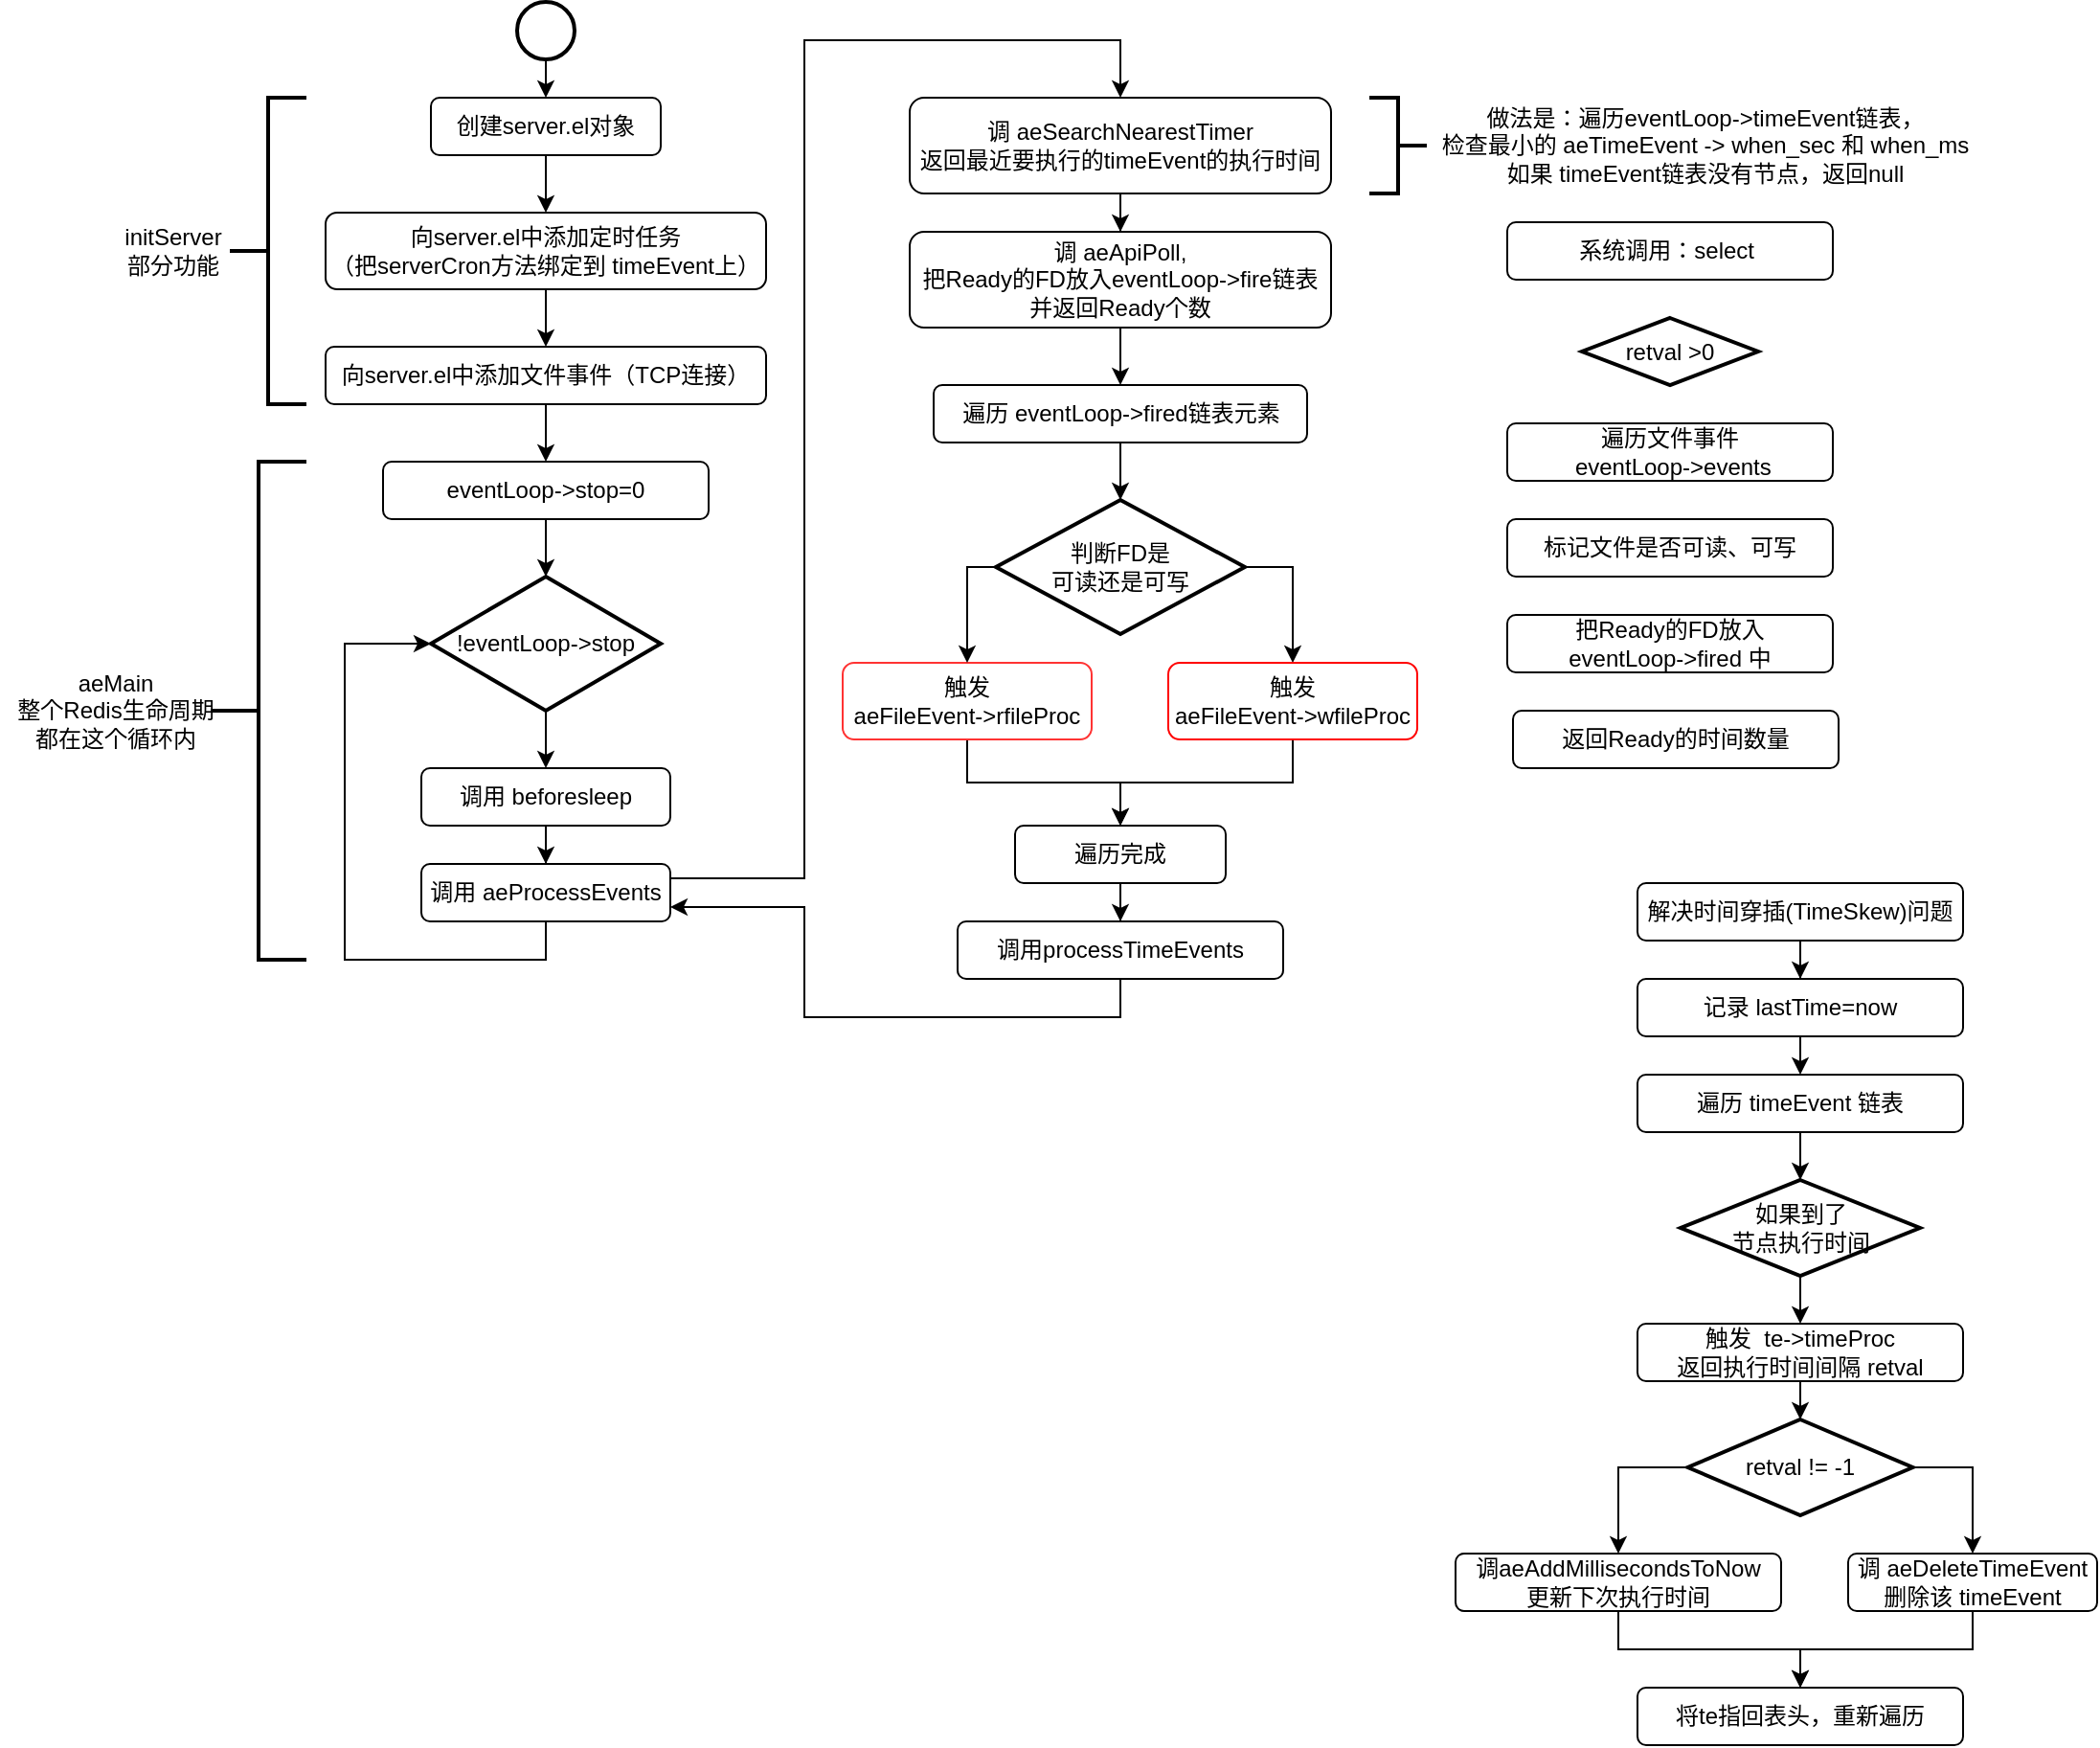 <mxfile version="13.6.5" type="github">
  <diagram id="8vdtSeNukARw49CFrAyH" name="Page-1">
    <mxGraphModel dx="2249" dy="905" grid="1" gridSize="10" guides="1" tooltips="1" connect="1" arrows="1" fold="1" page="1" pageScale="1" pageWidth="827" pageHeight="1169" math="0" shadow="0">
      <root>
        <mxCell id="0" />
        <mxCell id="1" parent="0" />
        <mxCell id="KVBUYIjwvQeicDJQ01_f-8" style="edgeStyle=orthogonalEdgeStyle;rounded=0;orthogonalLoop=1;jettySize=auto;html=1;exitX=0.5;exitY=1;exitDx=0;exitDy=0;entryX=0.5;entryY=0;entryDx=0;entryDy=0;" edge="1" parent="1" source="86KxqrbWE0M6q4CwEYs0-1" target="KVBUYIjwvQeicDJQ01_f-3">
          <mxGeometry relative="1" as="geometry" />
        </mxCell>
        <mxCell id="86KxqrbWE0M6q4CwEYs0-1" value="创建server.el对象" style="rounded=1;whiteSpace=wrap;html=1;" parent="1" vertex="1">
          <mxGeometry x="95" y="90" width="120" height="30" as="geometry" />
        </mxCell>
        <mxCell id="KVBUYIjwvQeicDJQ01_f-9" style="edgeStyle=orthogonalEdgeStyle;rounded=0;orthogonalLoop=1;jettySize=auto;html=1;exitX=0.5;exitY=1;exitDx=0;exitDy=0;exitPerimeter=0;entryX=0.5;entryY=0;entryDx=0;entryDy=0;" edge="1" parent="1" source="KVBUYIjwvQeicDJQ01_f-2" target="86KxqrbWE0M6q4CwEYs0-1">
          <mxGeometry relative="1" as="geometry" />
        </mxCell>
        <mxCell id="KVBUYIjwvQeicDJQ01_f-2" value="" style="strokeWidth=2;html=1;shape=mxgraph.flowchart.start_1;whiteSpace=wrap;" vertex="1" parent="1">
          <mxGeometry x="140" y="40" width="30" height="30" as="geometry" />
        </mxCell>
        <mxCell id="KVBUYIjwvQeicDJQ01_f-5" value="" style="edgeStyle=orthogonalEdgeStyle;rounded=0;orthogonalLoop=1;jettySize=auto;html=1;" edge="1" parent="1" source="KVBUYIjwvQeicDJQ01_f-3" target="KVBUYIjwvQeicDJQ01_f-4">
          <mxGeometry relative="1" as="geometry" />
        </mxCell>
        <mxCell id="KVBUYIjwvQeicDJQ01_f-3" value="向server.el中添加定时任务&lt;br&gt;（把serverCron方法绑定到 timeEvent上）" style="rounded=1;whiteSpace=wrap;html=1;" vertex="1" parent="1">
          <mxGeometry x="40" y="150" width="230" height="40" as="geometry" />
        </mxCell>
        <mxCell id="KVBUYIjwvQeicDJQ01_f-19" value="" style="edgeStyle=orthogonalEdgeStyle;rounded=0;orthogonalLoop=1;jettySize=auto;html=1;" edge="1" parent="1" source="KVBUYIjwvQeicDJQ01_f-4" target="KVBUYIjwvQeicDJQ01_f-18">
          <mxGeometry relative="1" as="geometry" />
        </mxCell>
        <mxCell id="KVBUYIjwvQeicDJQ01_f-4" value="向server.el中添加文件事件（TCP连接）" style="rounded=1;whiteSpace=wrap;html=1;" vertex="1" parent="1">
          <mxGeometry x="40" y="220" width="230" height="30" as="geometry" />
        </mxCell>
        <mxCell id="KVBUYIjwvQeicDJQ01_f-11" value="" style="strokeWidth=2;html=1;shape=mxgraph.flowchart.annotation_2;align=left;labelPosition=right;pointerEvents=1;" vertex="1" parent="1">
          <mxGeometry x="-10" y="90" width="40" height="160" as="geometry" />
        </mxCell>
        <mxCell id="KVBUYIjwvQeicDJQ01_f-13" value="initServer&lt;br&gt;部分功能" style="text;html=1;align=center;verticalAlign=middle;resizable=0;points=[];autosize=1;" vertex="1" parent="1">
          <mxGeometry x="-75" y="155" width="70" height="30" as="geometry" />
        </mxCell>
        <mxCell id="KVBUYIjwvQeicDJQ01_f-24" value="" style="edgeStyle=orthogonalEdgeStyle;rounded=0;orthogonalLoop=1;jettySize=auto;html=1;" edge="1" parent="1" source="KVBUYIjwvQeicDJQ01_f-14" target="KVBUYIjwvQeicDJQ01_f-23">
          <mxGeometry relative="1" as="geometry" />
        </mxCell>
        <mxCell id="KVBUYIjwvQeicDJQ01_f-14" value="!eventLoop-&amp;gt;stop" style="strokeWidth=2;html=1;shape=mxgraph.flowchart.decision;whiteSpace=wrap;" vertex="1" parent="1">
          <mxGeometry x="95" y="340" width="120" height="70" as="geometry" />
        </mxCell>
        <mxCell id="KVBUYIjwvQeicDJQ01_f-20" value="" style="edgeStyle=orthogonalEdgeStyle;rounded=0;orthogonalLoop=1;jettySize=auto;html=1;" edge="1" parent="1" source="KVBUYIjwvQeicDJQ01_f-18" target="KVBUYIjwvQeicDJQ01_f-14">
          <mxGeometry relative="1" as="geometry" />
        </mxCell>
        <mxCell id="KVBUYIjwvQeicDJQ01_f-18" value="eventLoop-&amp;gt;stop=0" style="rounded=1;whiteSpace=wrap;html=1;" vertex="1" parent="1">
          <mxGeometry x="70" y="280" width="170" height="30" as="geometry" />
        </mxCell>
        <mxCell id="KVBUYIjwvQeicDJQ01_f-26" style="edgeStyle=orthogonalEdgeStyle;rounded=0;orthogonalLoop=1;jettySize=auto;html=1;exitX=0.5;exitY=1;exitDx=0;exitDy=0;entryX=0;entryY=0.5;entryDx=0;entryDy=0;entryPerimeter=0;" edge="1" parent="1" source="KVBUYIjwvQeicDJQ01_f-21" target="KVBUYIjwvQeicDJQ01_f-14">
          <mxGeometry relative="1" as="geometry">
            <Array as="points">
              <mxPoint x="155" y="540" />
              <mxPoint x="50" y="540" />
              <mxPoint x="50" y="375" />
            </Array>
          </mxGeometry>
        </mxCell>
        <mxCell id="KVBUYIjwvQeicDJQ01_f-33" style="edgeStyle=orthogonalEdgeStyle;rounded=0;orthogonalLoop=1;jettySize=auto;html=1;exitX=1;exitY=0.25;exitDx=0;exitDy=0;entryX=0.5;entryY=0;entryDx=0;entryDy=0;" edge="1" parent="1" source="KVBUYIjwvQeicDJQ01_f-21" target="KVBUYIjwvQeicDJQ01_f-31">
          <mxGeometry relative="1" as="geometry">
            <Array as="points">
              <mxPoint x="290" y="498" />
              <mxPoint x="290" y="60" />
              <mxPoint x="455" y="60" />
            </Array>
          </mxGeometry>
        </mxCell>
        <mxCell id="KVBUYIjwvQeicDJQ01_f-21" value="调用 aeProcessEvents" style="rounded=1;whiteSpace=wrap;html=1;" vertex="1" parent="1">
          <mxGeometry x="90" y="490" width="130" height="30" as="geometry" />
        </mxCell>
        <mxCell id="KVBUYIjwvQeicDJQ01_f-25" value="" style="edgeStyle=orthogonalEdgeStyle;rounded=0;orthogonalLoop=1;jettySize=auto;html=1;" edge="1" parent="1" source="KVBUYIjwvQeicDJQ01_f-23" target="KVBUYIjwvQeicDJQ01_f-21">
          <mxGeometry relative="1" as="geometry" />
        </mxCell>
        <mxCell id="KVBUYIjwvQeicDJQ01_f-23" value="调用&amp;nbsp;beforesleep" style="rounded=1;whiteSpace=wrap;html=1;" vertex="1" parent="1">
          <mxGeometry x="90" y="440" width="130" height="30" as="geometry" />
        </mxCell>
        <mxCell id="KVBUYIjwvQeicDJQ01_f-27" value="" style="strokeWidth=2;html=1;shape=mxgraph.flowchart.annotation_2;align=left;labelPosition=right;pointerEvents=1;" vertex="1" parent="1">
          <mxGeometry x="-20" y="280" width="50" height="260" as="geometry" />
        </mxCell>
        <mxCell id="KVBUYIjwvQeicDJQ01_f-30" value="aeMain&lt;br&gt;整个Redis生命周期&lt;br&gt;都在这个循环内" style="text;html=1;align=center;verticalAlign=middle;resizable=0;points=[];autosize=1;" vertex="1" parent="1">
          <mxGeometry x="-130" y="385" width="120" height="50" as="geometry" />
        </mxCell>
        <mxCell id="KVBUYIjwvQeicDJQ01_f-37" value="" style="edgeStyle=orthogonalEdgeStyle;rounded=0;orthogonalLoop=1;jettySize=auto;html=1;" edge="1" parent="1" source="KVBUYIjwvQeicDJQ01_f-31" target="KVBUYIjwvQeicDJQ01_f-36">
          <mxGeometry relative="1" as="geometry" />
        </mxCell>
        <mxCell id="KVBUYIjwvQeicDJQ01_f-31" value="调&amp;nbsp;aeSearchNearestTimer&lt;br&gt;返回最近要执行的timeEvent的执行时间" style="rounded=1;whiteSpace=wrap;html=1;" vertex="1" parent="1">
          <mxGeometry x="345" y="90" width="220" height="50" as="geometry" />
        </mxCell>
        <mxCell id="KVBUYIjwvQeicDJQ01_f-34" value="" style="strokeWidth=2;html=1;shape=mxgraph.flowchart.annotation_2;align=left;labelPosition=right;pointerEvents=1;rotation=-180;" vertex="1" parent="1">
          <mxGeometry x="585" y="90" width="30" height="50" as="geometry" />
        </mxCell>
        <mxCell id="KVBUYIjwvQeicDJQ01_f-35" value="做法是：&lt;span&gt;遍历eventLoop-&amp;gt;timeEvent链表，&lt;/span&gt;&lt;br&gt;检查最小的 aeTimeEvent -&amp;gt; when_sec 和 when_ms&lt;br&gt;如果 timeEvent链表没有节点，返回null" style="text;html=1;align=center;verticalAlign=middle;resizable=0;points=[];autosize=1;" vertex="1" parent="1">
          <mxGeometry x="615" y="90" width="290" height="50" as="geometry" />
        </mxCell>
        <mxCell id="KVBUYIjwvQeicDJQ01_f-39" value="" style="edgeStyle=orthogonalEdgeStyle;rounded=0;orthogonalLoop=1;jettySize=auto;html=1;" edge="1" parent="1" source="KVBUYIjwvQeicDJQ01_f-36" target="KVBUYIjwvQeicDJQ01_f-38">
          <mxGeometry relative="1" as="geometry" />
        </mxCell>
        <mxCell id="KVBUYIjwvQeicDJQ01_f-36" value="调 aeApiPoll,&lt;br&gt;把Ready的FD放入eventLoop-&amp;gt;fire链表&lt;br&gt;并返回Ready个数" style="rounded=1;whiteSpace=wrap;html=1;" vertex="1" parent="1">
          <mxGeometry x="345" y="160" width="220" height="50" as="geometry" />
        </mxCell>
        <mxCell id="KVBUYIjwvQeicDJQ01_f-41" value="" style="edgeStyle=orthogonalEdgeStyle;rounded=0;orthogonalLoop=1;jettySize=auto;html=1;" edge="1" parent="1" source="KVBUYIjwvQeicDJQ01_f-38" target="KVBUYIjwvQeicDJQ01_f-40">
          <mxGeometry relative="1" as="geometry" />
        </mxCell>
        <mxCell id="KVBUYIjwvQeicDJQ01_f-38" value="遍历 eventLoop-&amp;gt;fired链表元素" style="rounded=1;whiteSpace=wrap;html=1;" vertex="1" parent="1">
          <mxGeometry x="357.5" y="240" width="195" height="30" as="geometry" />
        </mxCell>
        <mxCell id="KVBUYIjwvQeicDJQ01_f-45" style="edgeStyle=orthogonalEdgeStyle;rounded=0;orthogonalLoop=1;jettySize=auto;html=1;exitX=1;exitY=0.5;exitDx=0;exitDy=0;exitPerimeter=0;entryX=0.5;entryY=0;entryDx=0;entryDy=0;" edge="1" parent="1" source="KVBUYIjwvQeicDJQ01_f-40" target="KVBUYIjwvQeicDJQ01_f-44">
          <mxGeometry relative="1" as="geometry" />
        </mxCell>
        <mxCell id="KVBUYIjwvQeicDJQ01_f-40" value="判断FD是&lt;br&gt;可读还是可写" style="strokeWidth=2;html=1;shape=mxgraph.flowchart.decision;whiteSpace=wrap;" vertex="1" parent="1">
          <mxGeometry x="390" y="300" width="130" height="70" as="geometry" />
        </mxCell>
        <mxCell id="KVBUYIjwvQeicDJQ01_f-50" style="edgeStyle=orthogonalEdgeStyle;rounded=0;orthogonalLoop=1;jettySize=auto;html=1;exitX=0.5;exitY=1;exitDx=0;exitDy=0;entryX=0.5;entryY=0;entryDx=0;entryDy=0;" edge="1" parent="1" source="KVBUYIjwvQeicDJQ01_f-42" target="KVBUYIjwvQeicDJQ01_f-49">
          <mxGeometry relative="1" as="geometry" />
        </mxCell>
        <mxCell id="KVBUYIjwvQeicDJQ01_f-42" value="触发&lt;br&gt;aeFileEvent-&amp;gt;rfileProc" style="rounded=1;whiteSpace=wrap;html=1;strokeColor=#FF3333;" vertex="1" parent="1">
          <mxGeometry x="310" y="385" width="130" height="40" as="geometry" />
        </mxCell>
        <mxCell id="KVBUYIjwvQeicDJQ01_f-43" style="edgeStyle=orthogonalEdgeStyle;rounded=0;orthogonalLoop=1;jettySize=auto;html=1;exitX=0;exitY=0.5;exitDx=0;exitDy=0;exitPerimeter=0;entryX=0.5;entryY=0;entryDx=0;entryDy=0;" edge="1" parent="1" source="KVBUYIjwvQeicDJQ01_f-40" target="KVBUYIjwvQeicDJQ01_f-42">
          <mxGeometry relative="1" as="geometry">
            <Array as="points">
              <mxPoint x="375" y="335" />
            </Array>
          </mxGeometry>
        </mxCell>
        <mxCell id="KVBUYIjwvQeicDJQ01_f-51" style="edgeStyle=orthogonalEdgeStyle;rounded=0;orthogonalLoop=1;jettySize=auto;html=1;exitX=0.5;exitY=1;exitDx=0;exitDy=0;entryX=0.5;entryY=0;entryDx=0;entryDy=0;" edge="1" parent="1" source="KVBUYIjwvQeicDJQ01_f-44" target="KVBUYIjwvQeicDJQ01_f-49">
          <mxGeometry relative="1" as="geometry" />
        </mxCell>
        <mxCell id="KVBUYIjwvQeicDJQ01_f-44" value="触发&lt;br&gt;aeFileEvent-&amp;gt;wfileProc" style="rounded=1;whiteSpace=wrap;html=1;strokeColor=#FF0000;" vertex="1" parent="1">
          <mxGeometry x="480" y="385" width="130" height="40" as="geometry" />
        </mxCell>
        <mxCell id="KVBUYIjwvQeicDJQ01_f-55" value="" style="edgeStyle=orthogonalEdgeStyle;rounded=0;orthogonalLoop=1;jettySize=auto;html=1;" edge="1" parent="1" source="KVBUYIjwvQeicDJQ01_f-49" target="KVBUYIjwvQeicDJQ01_f-54">
          <mxGeometry relative="1" as="geometry" />
        </mxCell>
        <mxCell id="KVBUYIjwvQeicDJQ01_f-49" value="遍历完成" style="rounded=1;whiteSpace=wrap;html=1;" vertex="1" parent="1">
          <mxGeometry x="400" y="470" width="110" height="30" as="geometry" />
        </mxCell>
        <mxCell id="KVBUYIjwvQeicDJQ01_f-56" style="edgeStyle=orthogonalEdgeStyle;rounded=0;orthogonalLoop=1;jettySize=auto;html=1;exitX=0.5;exitY=1;exitDx=0;exitDy=0;entryX=1;entryY=0.75;entryDx=0;entryDy=0;" edge="1" parent="1" source="KVBUYIjwvQeicDJQ01_f-54" target="KVBUYIjwvQeicDJQ01_f-21">
          <mxGeometry relative="1" as="geometry">
            <Array as="points">
              <mxPoint x="455" y="570" />
              <mxPoint x="290" y="570" />
              <mxPoint x="290" y="512" />
            </Array>
          </mxGeometry>
        </mxCell>
        <mxCell id="KVBUYIjwvQeicDJQ01_f-54" value="调用processTimeEvents" style="rounded=1;whiteSpace=wrap;html=1;" vertex="1" parent="1">
          <mxGeometry x="370" y="520" width="170" height="30" as="geometry" />
        </mxCell>
        <mxCell id="KVBUYIjwvQeicDJQ01_f-67" value="" style="edgeStyle=orthogonalEdgeStyle;rounded=0;orthogonalLoop=1;jettySize=auto;html=1;entryX=0.5;entryY=0;entryDx=0;entryDy=0;" edge="1" parent="1" source="KVBUYIjwvQeicDJQ01_f-57" target="KVBUYIjwvQeicDJQ01_f-58">
          <mxGeometry relative="1" as="geometry" />
        </mxCell>
        <mxCell id="KVBUYIjwvQeicDJQ01_f-57" value="解决时间穿插(TimeSkew)问题" style="rounded=1;whiteSpace=wrap;html=1;" vertex="1" parent="1">
          <mxGeometry x="725" y="500" width="170" height="30" as="geometry" />
        </mxCell>
        <mxCell id="KVBUYIjwvQeicDJQ01_f-68" style="edgeStyle=orthogonalEdgeStyle;rounded=0;orthogonalLoop=1;jettySize=auto;html=1;exitX=0.5;exitY=1;exitDx=0;exitDy=0;entryX=0.5;entryY=0;entryDx=0;entryDy=0;" edge="1" parent="1" source="KVBUYIjwvQeicDJQ01_f-58" target="KVBUYIjwvQeicDJQ01_f-59">
          <mxGeometry relative="1" as="geometry" />
        </mxCell>
        <mxCell id="KVBUYIjwvQeicDJQ01_f-58" value="记录 lastTime=now" style="rounded=1;whiteSpace=wrap;html=1;" vertex="1" parent="1">
          <mxGeometry x="725" y="550" width="170" height="30" as="geometry" />
        </mxCell>
        <mxCell id="KVBUYIjwvQeicDJQ01_f-70" style="edgeStyle=orthogonalEdgeStyle;rounded=0;orthogonalLoop=1;jettySize=auto;html=1;exitX=0.5;exitY=1;exitDx=0;exitDy=0;entryX=0.5;entryY=0;entryDx=0;entryDy=0;entryPerimeter=0;" edge="1" parent="1" source="KVBUYIjwvQeicDJQ01_f-59" target="KVBUYIjwvQeicDJQ01_f-60">
          <mxGeometry relative="1" as="geometry" />
        </mxCell>
        <mxCell id="KVBUYIjwvQeicDJQ01_f-59" value="遍历 timeEvent 链表" style="rounded=1;whiteSpace=wrap;html=1;" vertex="1" parent="1">
          <mxGeometry x="725" y="600" width="170" height="30" as="geometry" />
        </mxCell>
        <mxCell id="KVBUYIjwvQeicDJQ01_f-71" style="edgeStyle=orthogonalEdgeStyle;rounded=0;orthogonalLoop=1;jettySize=auto;html=1;exitX=0.5;exitY=1;exitDx=0;exitDy=0;exitPerimeter=0;entryX=0.5;entryY=0;entryDx=0;entryDy=0;" edge="1" parent="1" source="KVBUYIjwvQeicDJQ01_f-60" target="KVBUYIjwvQeicDJQ01_f-61">
          <mxGeometry relative="1" as="geometry" />
        </mxCell>
        <mxCell id="KVBUYIjwvQeicDJQ01_f-60" value="如果到了&lt;br&gt;节点执行时间" style="strokeWidth=2;html=1;shape=mxgraph.flowchart.decision;whiteSpace=wrap;" vertex="1" parent="1">
          <mxGeometry x="747.5" y="655" width="125" height="50" as="geometry" />
        </mxCell>
        <mxCell id="KVBUYIjwvQeicDJQ01_f-72" style="edgeStyle=orthogonalEdgeStyle;rounded=0;orthogonalLoop=1;jettySize=auto;html=1;exitX=0.5;exitY=1;exitDx=0;exitDy=0;entryX=0.5;entryY=0;entryDx=0;entryDy=0;entryPerimeter=0;" edge="1" parent="1" source="KVBUYIjwvQeicDJQ01_f-61" target="KVBUYIjwvQeicDJQ01_f-63">
          <mxGeometry relative="1" as="geometry" />
        </mxCell>
        <mxCell id="KVBUYIjwvQeicDJQ01_f-61" value="触发&amp;nbsp; te-&amp;gt;timeProc &lt;br&gt;返回执行时间间隔 retval" style="rounded=1;whiteSpace=wrap;html=1;" vertex="1" parent="1">
          <mxGeometry x="725" y="730" width="170" height="30" as="geometry" />
        </mxCell>
        <mxCell id="KVBUYIjwvQeicDJQ01_f-73" style="edgeStyle=orthogonalEdgeStyle;rounded=0;orthogonalLoop=1;jettySize=auto;html=1;exitX=0;exitY=0.5;exitDx=0;exitDy=0;exitPerimeter=0;entryX=0.5;entryY=0;entryDx=0;entryDy=0;" edge="1" parent="1" source="KVBUYIjwvQeicDJQ01_f-63" target="KVBUYIjwvQeicDJQ01_f-64">
          <mxGeometry relative="1" as="geometry" />
        </mxCell>
        <mxCell id="KVBUYIjwvQeicDJQ01_f-74" style="edgeStyle=orthogonalEdgeStyle;rounded=0;orthogonalLoop=1;jettySize=auto;html=1;exitX=1;exitY=0.5;exitDx=0;exitDy=0;exitPerimeter=0;entryX=0.5;entryY=0;entryDx=0;entryDy=0;" edge="1" parent="1" source="KVBUYIjwvQeicDJQ01_f-63" target="KVBUYIjwvQeicDJQ01_f-65">
          <mxGeometry relative="1" as="geometry" />
        </mxCell>
        <mxCell id="KVBUYIjwvQeicDJQ01_f-63" value="retval != -1" style="strokeWidth=2;html=1;shape=mxgraph.flowchart.decision;whiteSpace=wrap;" vertex="1" parent="1">
          <mxGeometry x="751.25" y="780" width="117.5" height="50" as="geometry" />
        </mxCell>
        <mxCell id="KVBUYIjwvQeicDJQ01_f-75" style="edgeStyle=orthogonalEdgeStyle;rounded=0;orthogonalLoop=1;jettySize=auto;html=1;exitX=0.5;exitY=1;exitDx=0;exitDy=0;entryX=0.5;entryY=0;entryDx=0;entryDy=0;" edge="1" parent="1" source="KVBUYIjwvQeicDJQ01_f-64" target="KVBUYIjwvQeicDJQ01_f-66">
          <mxGeometry relative="1" as="geometry" />
        </mxCell>
        <mxCell id="KVBUYIjwvQeicDJQ01_f-64" value="调aeAddMillisecondsToNow&lt;br&gt;更新下次执行时间" style="rounded=1;whiteSpace=wrap;html=1;" vertex="1" parent="1">
          <mxGeometry x="630" y="850" width="170" height="30" as="geometry" />
        </mxCell>
        <mxCell id="KVBUYIjwvQeicDJQ01_f-76" style="edgeStyle=orthogonalEdgeStyle;rounded=0;orthogonalLoop=1;jettySize=auto;html=1;exitX=0.5;exitY=1;exitDx=0;exitDy=0;entryX=0.5;entryY=0;entryDx=0;entryDy=0;" edge="1" parent="1" source="KVBUYIjwvQeicDJQ01_f-65" target="KVBUYIjwvQeicDJQ01_f-66">
          <mxGeometry relative="1" as="geometry" />
        </mxCell>
        <mxCell id="KVBUYIjwvQeicDJQ01_f-65" value="调&amp;nbsp;aeDeleteTimeEvent&lt;br&gt;删除该 timeEvent" style="rounded=1;whiteSpace=wrap;html=1;" vertex="1" parent="1">
          <mxGeometry x="835" y="850" width="130" height="30" as="geometry" />
        </mxCell>
        <mxCell id="KVBUYIjwvQeicDJQ01_f-66" value="将te指回表头，重新遍历" style="rounded=1;whiteSpace=wrap;html=1;" vertex="1" parent="1">
          <mxGeometry x="725" y="920" width="170" height="30" as="geometry" />
        </mxCell>
        <mxCell id="KVBUYIjwvQeicDJQ01_f-78" value="系统调用：select&amp;nbsp;" style="rounded=1;whiteSpace=wrap;html=1;" vertex="1" parent="1">
          <mxGeometry x="657" y="155" width="170" height="30" as="geometry" />
        </mxCell>
        <mxCell id="KVBUYIjwvQeicDJQ01_f-79" value="retval &amp;gt;0" style="strokeWidth=2;html=1;shape=mxgraph.flowchart.decision;whiteSpace=wrap;" vertex="1" parent="1">
          <mxGeometry x="696" y="205" width="92" height="35" as="geometry" />
        </mxCell>
        <mxCell id="KVBUYIjwvQeicDJQ01_f-80" value="遍历文件事件&lt;br&gt;&amp;nbsp;eventLoop-&amp;gt;events" style="rounded=1;whiteSpace=wrap;html=1;" vertex="1" parent="1">
          <mxGeometry x="657" y="260" width="170" height="30" as="geometry" />
        </mxCell>
        <mxCell id="KVBUYIjwvQeicDJQ01_f-81" value="标记文件是否可读、可写" style="rounded=1;whiteSpace=wrap;html=1;" vertex="1" parent="1">
          <mxGeometry x="657" y="310" width="170" height="30" as="geometry" />
        </mxCell>
        <mxCell id="KVBUYIjwvQeicDJQ01_f-82" value="把Ready的FD放入&lt;br&gt;eventLoop-&amp;gt;fired 中" style="rounded=1;whiteSpace=wrap;html=1;" vertex="1" parent="1">
          <mxGeometry x="657" y="360" width="170" height="30" as="geometry" />
        </mxCell>
        <mxCell id="KVBUYIjwvQeicDJQ01_f-83" value="返回Ready的时间数量" style="rounded=1;whiteSpace=wrap;html=1;" vertex="1" parent="1">
          <mxGeometry x="660" y="410" width="170" height="30" as="geometry" />
        </mxCell>
      </root>
    </mxGraphModel>
  </diagram>
</mxfile>
